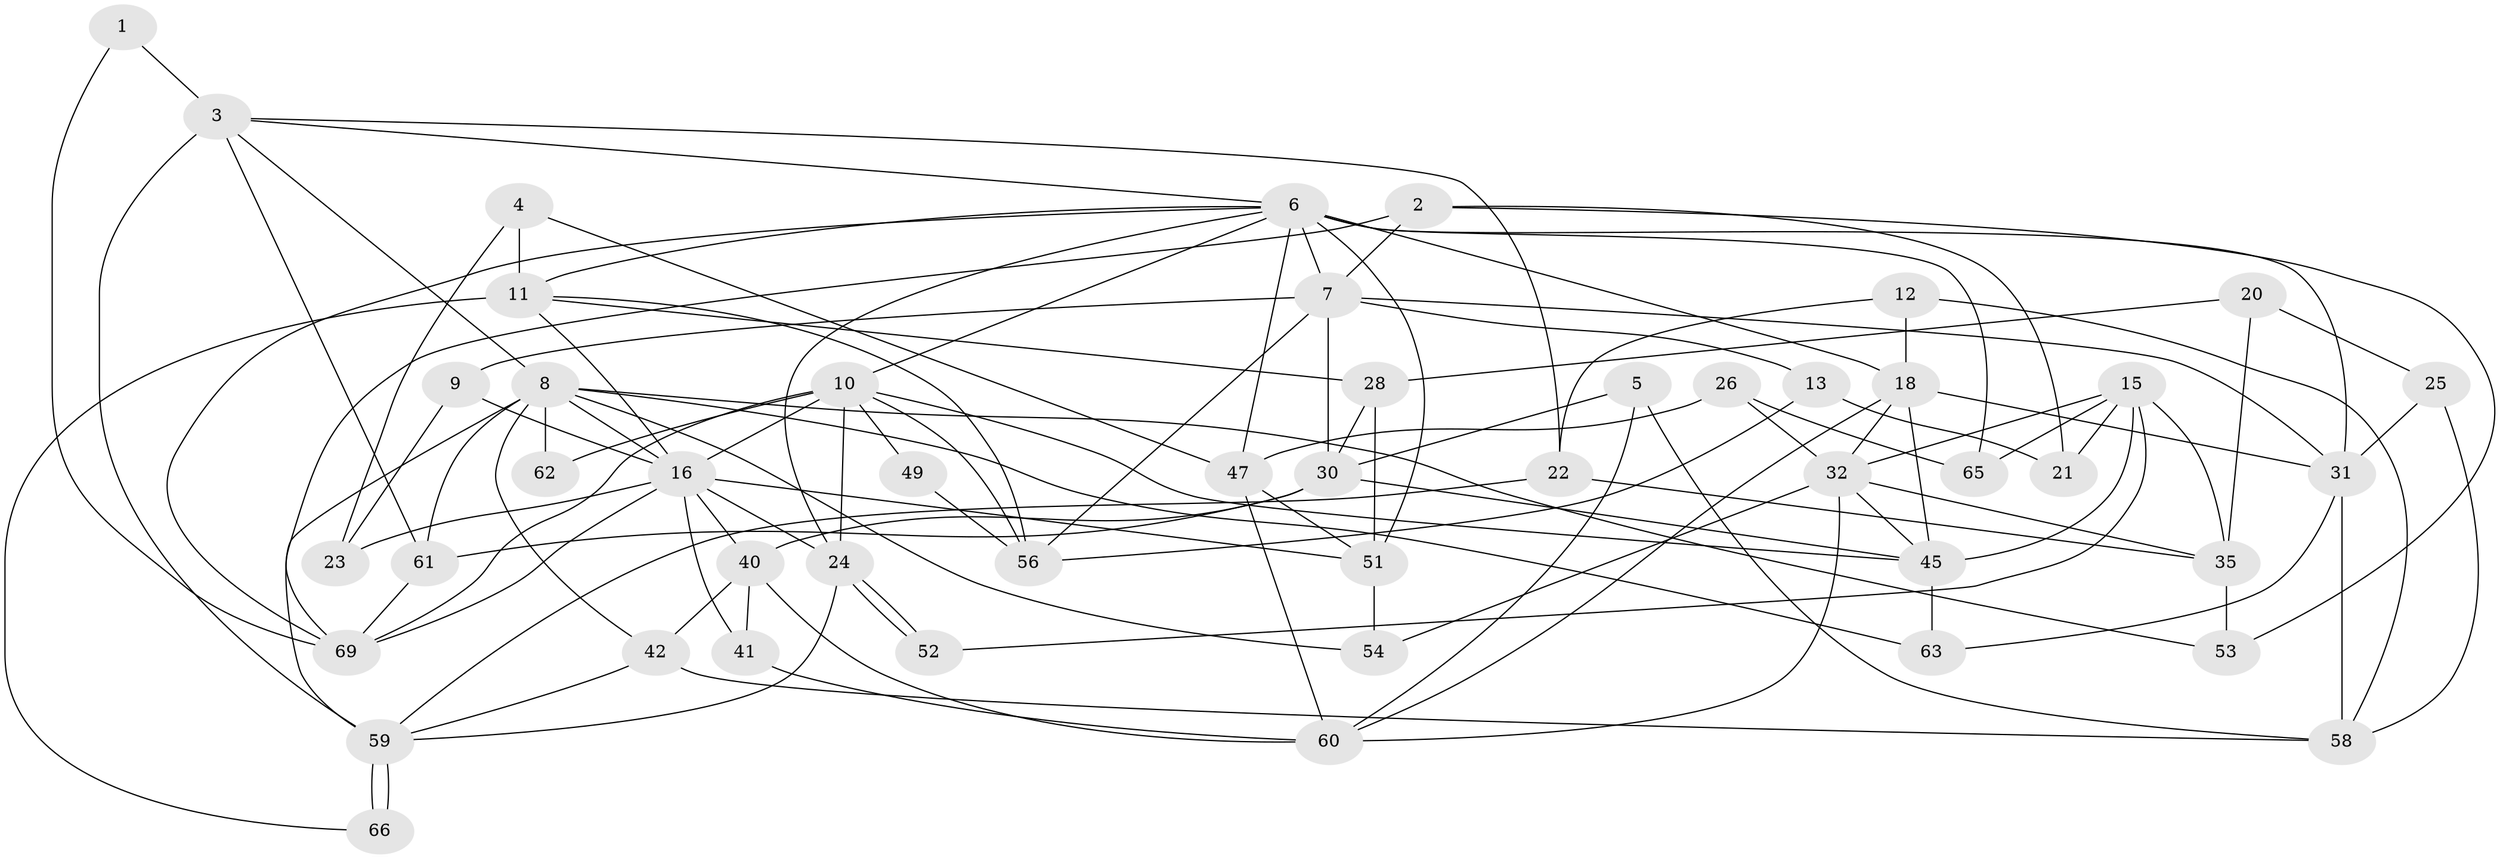 // original degree distribution, {2: 0.11594202898550725, 4: 0.18840579710144928, 6: 0.13043478260869565, 3: 0.34782608695652173, 8: 0.014492753623188406, 7: 0.028985507246376812, 5: 0.17391304347826086}
// Generated by graph-tools (version 1.1) at 2025/18/03/04/25 18:18:49]
// undirected, 48 vertices, 113 edges
graph export_dot {
graph [start="1"]
  node [color=gray90,style=filled];
  1;
  2;
  3;
  4 [super="+27"];
  5;
  6 [super="+14+64"];
  7 [super="+29"];
  8 [super="+43+37"];
  9;
  10 [super="+34+39"];
  11 [super="+33"];
  12;
  13;
  15;
  16 [super="+17"];
  18 [super="+57"];
  20;
  21;
  22 [super="+46"];
  23;
  24 [super="+36"];
  25;
  26;
  28;
  30 [super="+38"];
  31 [super="+50"];
  32 [super="+48"];
  35 [super="+44"];
  40 [super="+55"];
  41;
  42 [super="+67"];
  45;
  47;
  49;
  51;
  52;
  53;
  54;
  56;
  58;
  59;
  60;
  61;
  62;
  63;
  65;
  66;
  69;
  1 -- 3;
  1 -- 69;
  2 -- 53;
  2 -- 69;
  2 -- 21;
  2 -- 7;
  3 -- 59;
  3 -- 61;
  3 -- 6;
  3 -- 8;
  3 -- 22;
  4 -- 23;
  4 -- 11;
  4 -- 47;
  5 -- 60;
  5 -- 30;
  5 -- 58;
  6 -- 31;
  6 -- 47;
  6 -- 51;
  6 -- 65;
  6 -- 18 [weight=2];
  6 -- 69;
  6 -- 7;
  6 -- 24;
  6 -- 10;
  6 -- 11;
  7 -- 9;
  7 -- 56;
  7 -- 13;
  7 -- 30;
  7 -- 31;
  8 -- 61 [weight=2];
  8 -- 53;
  8 -- 62;
  8 -- 63;
  8 -- 42;
  8 -- 16;
  8 -- 54;
  8 -- 59;
  9 -- 23;
  9 -- 16;
  10 -- 45;
  10 -- 49;
  10 -- 56;
  10 -- 69;
  10 -- 62 [weight=2];
  10 -- 24;
  10 -- 16;
  11 -- 16;
  11 -- 56;
  11 -- 28;
  11 -- 66;
  12 -- 58;
  12 -- 18;
  12 -- 22;
  13 -- 21;
  13 -- 56;
  15 -- 45;
  15 -- 21;
  15 -- 52;
  15 -- 65;
  15 -- 32;
  15 -- 35;
  16 -- 40;
  16 -- 69;
  16 -- 41;
  16 -- 51;
  16 -- 23;
  16 -- 24;
  18 -- 60;
  18 -- 45;
  18 -- 31;
  18 -- 32;
  20 -- 25;
  20 -- 28;
  20 -- 35;
  22 -- 59;
  22 -- 35;
  24 -- 52;
  24 -- 52;
  24 -- 59;
  25 -- 58;
  25 -- 31;
  26 -- 47;
  26 -- 65;
  26 -- 32;
  28 -- 51;
  28 -- 30;
  30 -- 40;
  30 -- 45;
  30 -- 61;
  31 -- 63;
  31 -- 58;
  32 -- 35;
  32 -- 45;
  32 -- 60;
  32 -- 54;
  35 -- 53;
  40 -- 41;
  40 -- 60;
  40 -- 42;
  41 -- 60;
  42 -- 59;
  42 -- 58;
  45 -- 63;
  47 -- 60;
  47 -- 51;
  49 -- 56;
  51 -- 54;
  59 -- 66;
  59 -- 66;
  61 -- 69;
}
